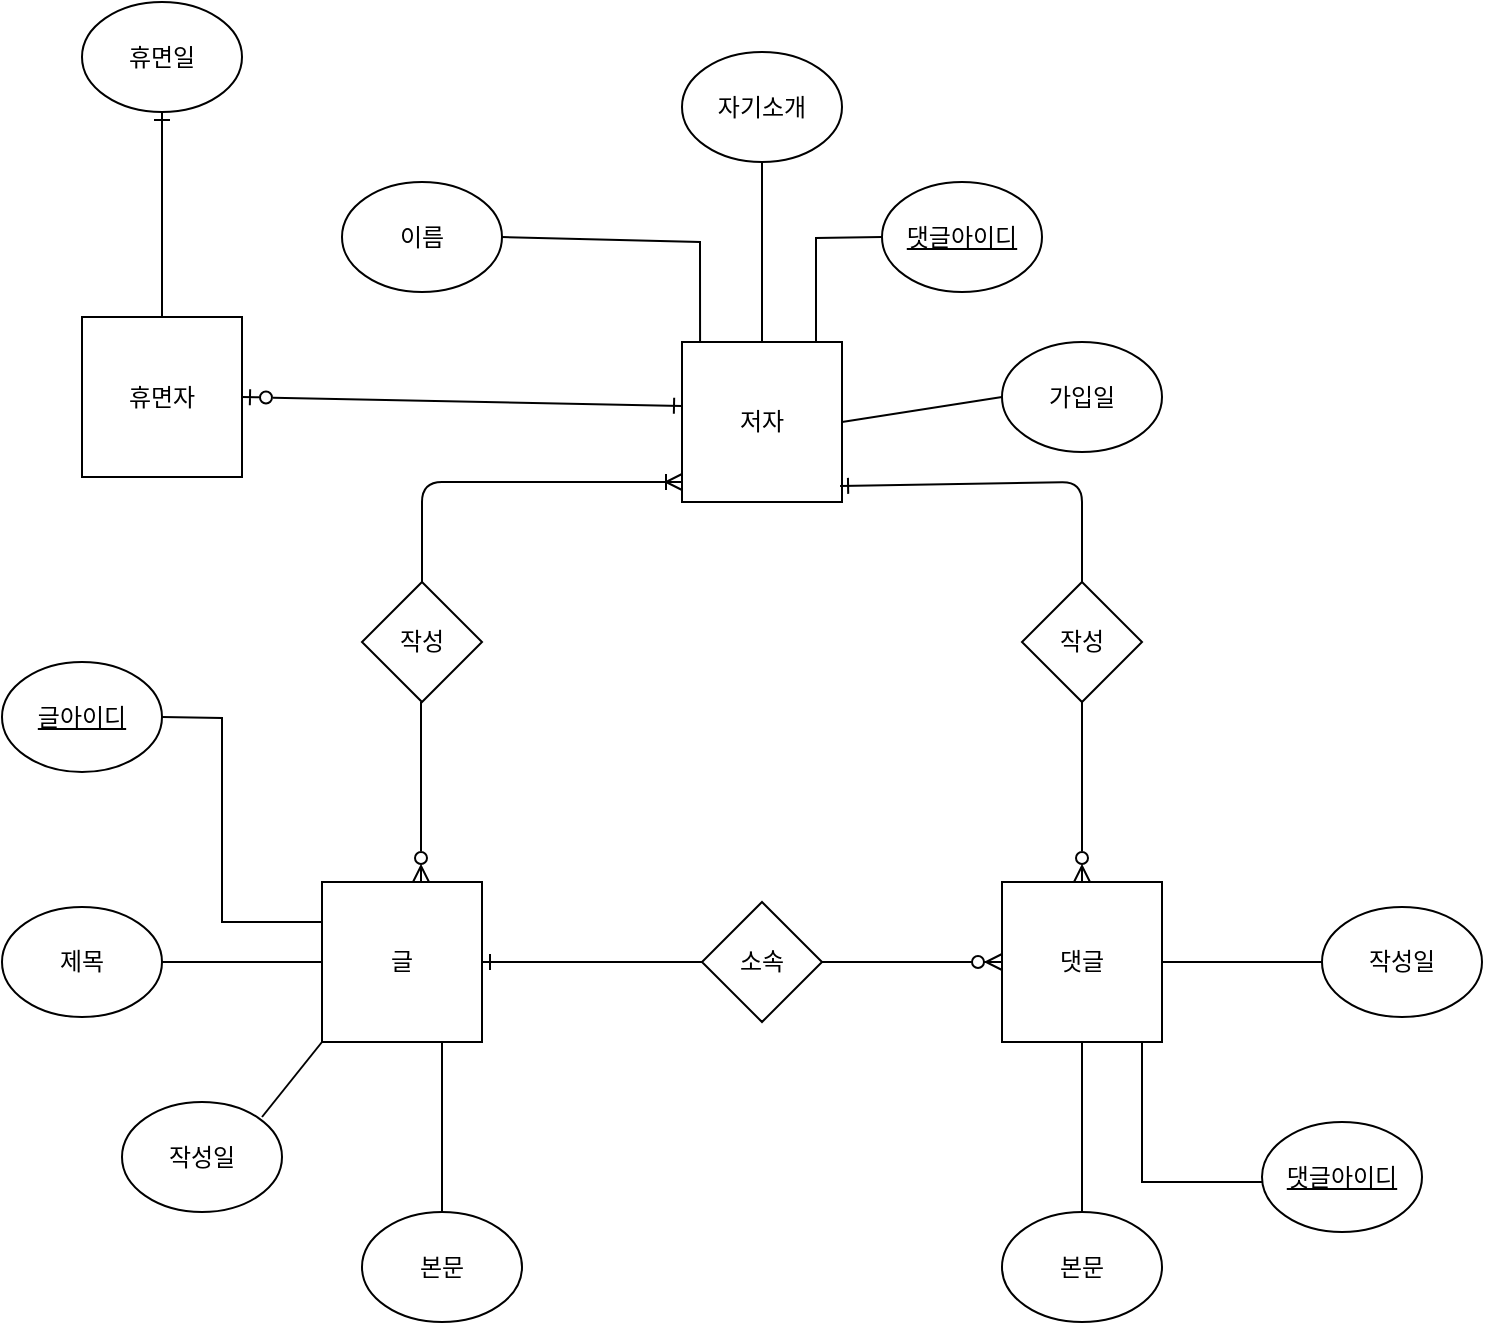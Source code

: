 <mxfile version="16.5.2" type="github">
  <diagram id="R2lEEEUBdFMjLlhIrx00" name="Page-1">
    <mxGraphModel dx="691" dy="1840" grid="1" gridSize="10" guides="1" tooltips="1" connect="1" arrows="1" fold="1" page="1" pageScale="1" pageWidth="850" pageHeight="1100" math="0" shadow="0" extFonts="Permanent Marker^https://fonts.googleapis.com/css?family=Permanent+Marker">
      <root>
        <mxCell id="0" />
        <mxCell id="1" parent="0" />
        <mxCell id="_nw2ct1KJHe7wqcntup4-3" value="저자" style="whiteSpace=wrap;html=1;aspect=fixed;rounded=0;" vertex="1" parent="1">
          <mxGeometry x="350" y="90" width="80" height="80" as="geometry" />
        </mxCell>
        <mxCell id="_nw2ct1KJHe7wqcntup4-4" value="댓글" style="whiteSpace=wrap;html=1;aspect=fixed;rounded=0;" vertex="1" parent="1">
          <mxGeometry x="510" y="360" width="80" height="80" as="geometry" />
        </mxCell>
        <mxCell id="_nw2ct1KJHe7wqcntup4-5" value="글" style="whiteSpace=wrap;html=1;aspect=fixed;rounded=0;" vertex="1" parent="1">
          <mxGeometry x="170" y="360" width="80" height="80" as="geometry" />
        </mxCell>
        <mxCell id="_nw2ct1KJHe7wqcntup4-6" value="제목" style="ellipse;whiteSpace=wrap;html=1;rounded=0;" vertex="1" parent="1">
          <mxGeometry x="10" y="372.5" width="80" height="55" as="geometry" />
        </mxCell>
        <mxCell id="_nw2ct1KJHe7wqcntup4-9" value="작성일" style="ellipse;whiteSpace=wrap;html=1;rounded=0;" vertex="1" parent="1">
          <mxGeometry x="70" y="470" width="80" height="55" as="geometry" />
        </mxCell>
        <mxCell id="_nw2ct1KJHe7wqcntup4-10" value="본문" style="ellipse;whiteSpace=wrap;html=1;rounded=0;" vertex="1" parent="1">
          <mxGeometry x="190" y="525" width="80" height="55" as="geometry" />
        </mxCell>
        <mxCell id="_nw2ct1KJHe7wqcntup4-12" value="" style="endArrow=none;html=1;rounded=0;entryX=0;entryY=0.5;entryDx=0;entryDy=0;" edge="1" parent="1" target="_nw2ct1KJHe7wqcntup4-5">
          <mxGeometry width="50" height="50" relative="1" as="geometry">
            <mxPoint x="90" y="400" as="sourcePoint" />
            <mxPoint x="140" y="350" as="targetPoint" />
          </mxGeometry>
        </mxCell>
        <mxCell id="_nw2ct1KJHe7wqcntup4-18" value="이름" style="ellipse;whiteSpace=wrap;html=1;rounded=0;" vertex="1" parent="1">
          <mxGeometry x="180" y="10" width="80" height="55" as="geometry" />
        </mxCell>
        <mxCell id="_nw2ct1KJHe7wqcntup4-19" value="자기소개" style="ellipse;whiteSpace=wrap;html=1;rounded=0;" vertex="1" parent="1">
          <mxGeometry x="350" y="-55" width="80" height="55" as="geometry" />
        </mxCell>
        <mxCell id="_nw2ct1KJHe7wqcntup4-20" value="가입일" style="ellipse;whiteSpace=wrap;html=1;rounded=0;" vertex="1" parent="1">
          <mxGeometry x="510" y="90" width="80" height="55" as="geometry" />
        </mxCell>
        <mxCell id="_nw2ct1KJHe7wqcntup4-21" value="" style="endArrow=none;html=1;rounded=0;exitX=1;exitY=0.5;exitDx=0;exitDy=0;entryX=0.113;entryY=0;entryDx=0;entryDy=0;entryPerimeter=0;" edge="1" parent="1">
          <mxGeometry width="50" height="50" relative="1" as="geometry">
            <mxPoint x="260" y="37.5" as="sourcePoint" />
            <mxPoint x="359.04" y="90" as="targetPoint" />
            <Array as="points">
              <mxPoint x="359" y="40" />
            </Array>
          </mxGeometry>
        </mxCell>
        <mxCell id="_nw2ct1KJHe7wqcntup4-22" value="" style="endArrow=none;html=1;rounded=0;entryX=0.5;entryY=1;entryDx=0;entryDy=0;" edge="1" parent="1" target="_nw2ct1KJHe7wqcntup4-19">
          <mxGeometry width="50" height="50" relative="1" as="geometry">
            <mxPoint x="390" y="90" as="sourcePoint" />
            <mxPoint x="440" y="40" as="targetPoint" />
          </mxGeometry>
        </mxCell>
        <mxCell id="_nw2ct1KJHe7wqcntup4-23" value="" style="endArrow=none;html=1;rounded=0;entryX=0;entryY=0.5;entryDx=0;entryDy=0;" edge="1" parent="1" target="_nw2ct1KJHe7wqcntup4-20">
          <mxGeometry width="50" height="50" relative="1" as="geometry">
            <mxPoint x="430" y="130" as="sourcePoint" />
            <mxPoint x="480" y="80" as="targetPoint" />
          </mxGeometry>
        </mxCell>
        <mxCell id="_nw2ct1KJHe7wqcntup4-26" value="" style="endArrow=none;html=1;rounded=0;entryX=0;entryY=1;entryDx=0;entryDy=0;" edge="1" parent="1" target="_nw2ct1KJHe7wqcntup4-5">
          <mxGeometry width="50" height="50" relative="1" as="geometry">
            <mxPoint x="140" y="477.5" as="sourcePoint" />
            <mxPoint x="190" y="427.5" as="targetPoint" />
          </mxGeometry>
        </mxCell>
        <mxCell id="_nw2ct1KJHe7wqcntup4-27" value="" style="endArrow=none;html=1;rounded=0;entryX=0.75;entryY=1;entryDx=0;entryDy=0;" edge="1" parent="1" target="_nw2ct1KJHe7wqcntup4-5">
          <mxGeometry width="50" height="50" relative="1" as="geometry">
            <mxPoint x="230" y="525" as="sourcePoint" />
            <mxPoint x="280" y="475" as="targetPoint" />
          </mxGeometry>
        </mxCell>
        <mxCell id="_nw2ct1KJHe7wqcntup4-28" value="본문" style="ellipse;whiteSpace=wrap;html=1;rounded=0;" vertex="1" parent="1">
          <mxGeometry x="510" y="525" width="80" height="55" as="geometry" />
        </mxCell>
        <mxCell id="_nw2ct1KJHe7wqcntup4-29" value="작성일" style="ellipse;whiteSpace=wrap;html=1;rounded=0;" vertex="1" parent="1">
          <mxGeometry x="670" y="372.5" width="80" height="55" as="geometry" />
        </mxCell>
        <mxCell id="_nw2ct1KJHe7wqcntup4-31" value="" style="endArrow=none;html=1;rounded=0;entryX=0;entryY=0.5;entryDx=0;entryDy=0;" edge="1" parent="1" target="_nw2ct1KJHe7wqcntup4-29">
          <mxGeometry width="50" height="50" relative="1" as="geometry">
            <mxPoint x="590" y="400" as="sourcePoint" />
            <mxPoint x="640" y="350" as="targetPoint" />
          </mxGeometry>
        </mxCell>
        <mxCell id="_nw2ct1KJHe7wqcntup4-32" value="" style="endArrow=none;html=1;rounded=0;entryX=0.5;entryY=0;entryDx=0;entryDy=0;" edge="1" parent="1" target="_nw2ct1KJHe7wqcntup4-28">
          <mxGeometry width="50" height="50" relative="1" as="geometry">
            <mxPoint x="550" y="440" as="sourcePoint" />
            <mxPoint x="550" y="520" as="targetPoint" />
          </mxGeometry>
        </mxCell>
        <mxCell id="_nw2ct1KJHe7wqcntup4-33" value="&lt;u&gt;글아이디&lt;/u&gt;" style="ellipse;whiteSpace=wrap;html=1;rounded=0;" vertex="1" parent="1">
          <mxGeometry x="10" y="250" width="80" height="55" as="geometry" />
        </mxCell>
        <mxCell id="_nw2ct1KJHe7wqcntup4-34" value="" style="endArrow=none;html=1;rounded=0;entryX=0;entryY=0.25;entryDx=0;entryDy=0;exitX=1;exitY=0.5;exitDx=0;exitDy=0;" edge="1" parent="1" source="_nw2ct1KJHe7wqcntup4-33" target="_nw2ct1KJHe7wqcntup4-5">
          <mxGeometry width="50" height="50" relative="1" as="geometry">
            <mxPoint x="85" y="290" as="sourcePoint" />
            <mxPoint x="160" y="380" as="targetPoint" />
            <Array as="points">
              <mxPoint x="120" y="278" />
              <mxPoint x="120" y="380" />
            </Array>
          </mxGeometry>
        </mxCell>
        <mxCell id="_nw2ct1KJHe7wqcntup4-35" value="&lt;u&gt;댓글아이디&lt;/u&gt;" style="ellipse;whiteSpace=wrap;html=1;rounded=0;" vertex="1" parent="1">
          <mxGeometry x="640" y="480" width="80" height="55" as="geometry" />
        </mxCell>
        <mxCell id="_nw2ct1KJHe7wqcntup4-36" value="" style="endArrow=none;html=1;rounded=0;exitX=0.875;exitY=1;exitDx=0;exitDy=0;exitPerimeter=0;" edge="1" parent="1" source="_nw2ct1KJHe7wqcntup4-4">
          <mxGeometry width="50" height="50" relative="1" as="geometry">
            <mxPoint x="600" y="560" as="sourcePoint" />
            <mxPoint x="640" y="510" as="targetPoint" />
            <Array as="points">
              <mxPoint x="580" y="510" />
            </Array>
          </mxGeometry>
        </mxCell>
        <mxCell id="_nw2ct1KJHe7wqcntup4-37" value="&lt;u&gt;댓글아이디&lt;/u&gt;" style="ellipse;whiteSpace=wrap;html=1;rounded=0;" vertex="1" parent="1">
          <mxGeometry x="450" y="10" width="80" height="55" as="geometry" />
        </mxCell>
        <mxCell id="_nw2ct1KJHe7wqcntup4-38" value="" style="endArrow=none;html=1;rounded=0;entryX=0;entryY=0.5;entryDx=0;entryDy=0;" edge="1" parent="1" target="_nw2ct1KJHe7wqcntup4-37">
          <mxGeometry width="50" height="50" relative="1" as="geometry">
            <mxPoint x="417" y="90" as="sourcePoint" />
            <mxPoint x="450" y="50" as="targetPoint" />
            <Array as="points">
              <mxPoint x="417" y="38" />
            </Array>
          </mxGeometry>
        </mxCell>
        <mxCell id="_nw2ct1KJHe7wqcntup4-39" value="작성" style="rhombus;whiteSpace=wrap;html=1;rounded=0;" vertex="1" parent="1">
          <mxGeometry x="190" y="210" width="60" height="60" as="geometry" />
        </mxCell>
        <mxCell id="_nw2ct1KJHe7wqcntup4-42" value="소속" style="rhombus;whiteSpace=wrap;html=1;rounded=0;" vertex="1" parent="1">
          <mxGeometry x="360" y="370" width="60" height="60" as="geometry" />
        </mxCell>
        <mxCell id="_nw2ct1KJHe7wqcntup4-43" value="작성" style="rhombus;whiteSpace=wrap;html=1;rounded=0;" vertex="1" parent="1">
          <mxGeometry x="520" y="210" width="60" height="60" as="geometry" />
        </mxCell>
        <mxCell id="_nw2ct1KJHe7wqcntup4-58" value="" style="edgeStyle=entityRelationEdgeStyle;fontSize=12;html=1;endArrow=ERzeroToMany;endFill=1;elbow=vertical;" edge="1" parent="1" target="_nw2ct1KJHe7wqcntup4-4">
          <mxGeometry width="100" height="100" relative="1" as="geometry">
            <mxPoint x="420" y="400" as="sourcePoint" />
            <mxPoint x="520" y="300" as="targetPoint" />
          </mxGeometry>
        </mxCell>
        <mxCell id="_nw2ct1KJHe7wqcntup4-63" value="" style="edgeStyle=entityRelationEdgeStyle;fontSize=12;html=1;endArrow=none;elbow=vertical;exitX=1;exitY=0.5;exitDx=0;exitDy=0;startArrow=ERone;startFill=0;endFill=0;" edge="1" parent="1" source="_nw2ct1KJHe7wqcntup4-5" target="_nw2ct1KJHe7wqcntup4-42">
          <mxGeometry width="100" height="100" relative="1" as="geometry">
            <mxPoint x="270" y="380" as="sourcePoint" />
            <mxPoint x="420" y="540" as="targetPoint" />
          </mxGeometry>
        </mxCell>
        <mxCell id="_nw2ct1KJHe7wqcntup4-68" value="" style="endArrow=none;html=1;elbow=vertical;entryX=0.5;entryY=1;entryDx=0;entryDy=0;exitX=0.5;exitY=0;exitDx=0;exitDy=0;startArrow=ERzeroToMany;startFill=0;" edge="1" parent="1" source="_nw2ct1KJHe7wqcntup4-4" target="_nw2ct1KJHe7wqcntup4-43">
          <mxGeometry width="50" height="50" relative="1" as="geometry">
            <mxPoint x="180" y="330" as="sourcePoint" />
            <mxPoint x="230" y="280" as="targetPoint" />
          </mxGeometry>
        </mxCell>
        <mxCell id="_nw2ct1KJHe7wqcntup4-69" value="" style="endArrow=none;html=1;elbow=vertical;entryX=0.5;entryY=1;entryDx=0;entryDy=0;exitX=0.5;exitY=0;exitDx=0;exitDy=0;startArrow=ERzeroToMany;startFill=0;" edge="1" parent="1">
          <mxGeometry width="50" height="50" relative="1" as="geometry">
            <mxPoint x="219.5" y="360" as="sourcePoint" />
            <mxPoint x="219.5" y="270" as="targetPoint" />
          </mxGeometry>
        </mxCell>
        <mxCell id="_nw2ct1KJHe7wqcntup4-70" value="" style="endArrow=none;html=1;elbow=vertical;startArrow=ERoneToMany;startFill=0;entryX=0.5;entryY=0;entryDx=0;entryDy=0;" edge="1" parent="1" target="_nw2ct1KJHe7wqcntup4-39">
          <mxGeometry width="50" height="50" relative="1" as="geometry">
            <mxPoint x="350" y="160" as="sourcePoint" />
            <mxPoint x="260" y="280" as="targetPoint" />
            <Array as="points">
              <mxPoint x="220" y="160" />
            </Array>
          </mxGeometry>
        </mxCell>
        <mxCell id="_nw2ct1KJHe7wqcntup4-71" value="" style="endArrow=none;html=1;elbow=vertical;exitX=0.988;exitY=0.9;exitDx=0;exitDy=0;startArrow=ERone;startFill=0;entryX=0.5;entryY=0;entryDx=0;entryDy=0;exitPerimeter=0;" edge="1" parent="1" source="_nw2ct1KJHe7wqcntup4-3" target="_nw2ct1KJHe7wqcntup4-43">
          <mxGeometry width="50" height="50" relative="1" as="geometry">
            <mxPoint x="470" y="290" as="sourcePoint" />
            <mxPoint x="520" y="240" as="targetPoint" />
            <Array as="points">
              <mxPoint x="550" y="160" />
            </Array>
          </mxGeometry>
        </mxCell>
        <mxCell id="_nw2ct1KJHe7wqcntup4-72" value="휴면자" style="whiteSpace=wrap;html=1;aspect=fixed;rounded=0;" vertex="1" parent="1">
          <mxGeometry x="50" y="77.5" width="80" height="80" as="geometry" />
        </mxCell>
        <mxCell id="_nw2ct1KJHe7wqcntup4-73" value="" style="endArrow=ERone;html=1;elbow=vertical;exitX=1;exitY=0.5;exitDx=0;exitDy=0;endFill=0;startArrow=ERzeroToOne;startFill=0;entryX=0;entryY=0.4;entryDx=0;entryDy=0;entryPerimeter=0;" edge="1" parent="1" source="_nw2ct1KJHe7wqcntup4-72" target="_nw2ct1KJHe7wqcntup4-3">
          <mxGeometry width="50" height="50" relative="1" as="geometry">
            <mxPoint x="150" y="260" as="sourcePoint" />
            <mxPoint x="310" y="140" as="targetPoint" />
          </mxGeometry>
        </mxCell>
        <mxCell id="_nw2ct1KJHe7wqcntup4-74" value="휴면일" style="ellipse;whiteSpace=wrap;html=1;rounded=0;" vertex="1" parent="1">
          <mxGeometry x="50" y="-80" width="80" height="55" as="geometry" />
        </mxCell>
        <mxCell id="_nw2ct1KJHe7wqcntup4-75" value="" style="endArrow=ERone;html=1;elbow=vertical;exitX=0.5;exitY=0;exitDx=0;exitDy=0;entryX=0.5;entryY=1;entryDx=0;entryDy=0;endFill=0;" edge="1" parent="1" source="_nw2ct1KJHe7wqcntup4-72" target="_nw2ct1KJHe7wqcntup4-74">
          <mxGeometry width="50" height="50" relative="1" as="geometry">
            <mxPoint x="360" y="140" as="sourcePoint" />
            <mxPoint x="140" y="127.5" as="targetPoint" />
          </mxGeometry>
        </mxCell>
      </root>
    </mxGraphModel>
  </diagram>
</mxfile>
